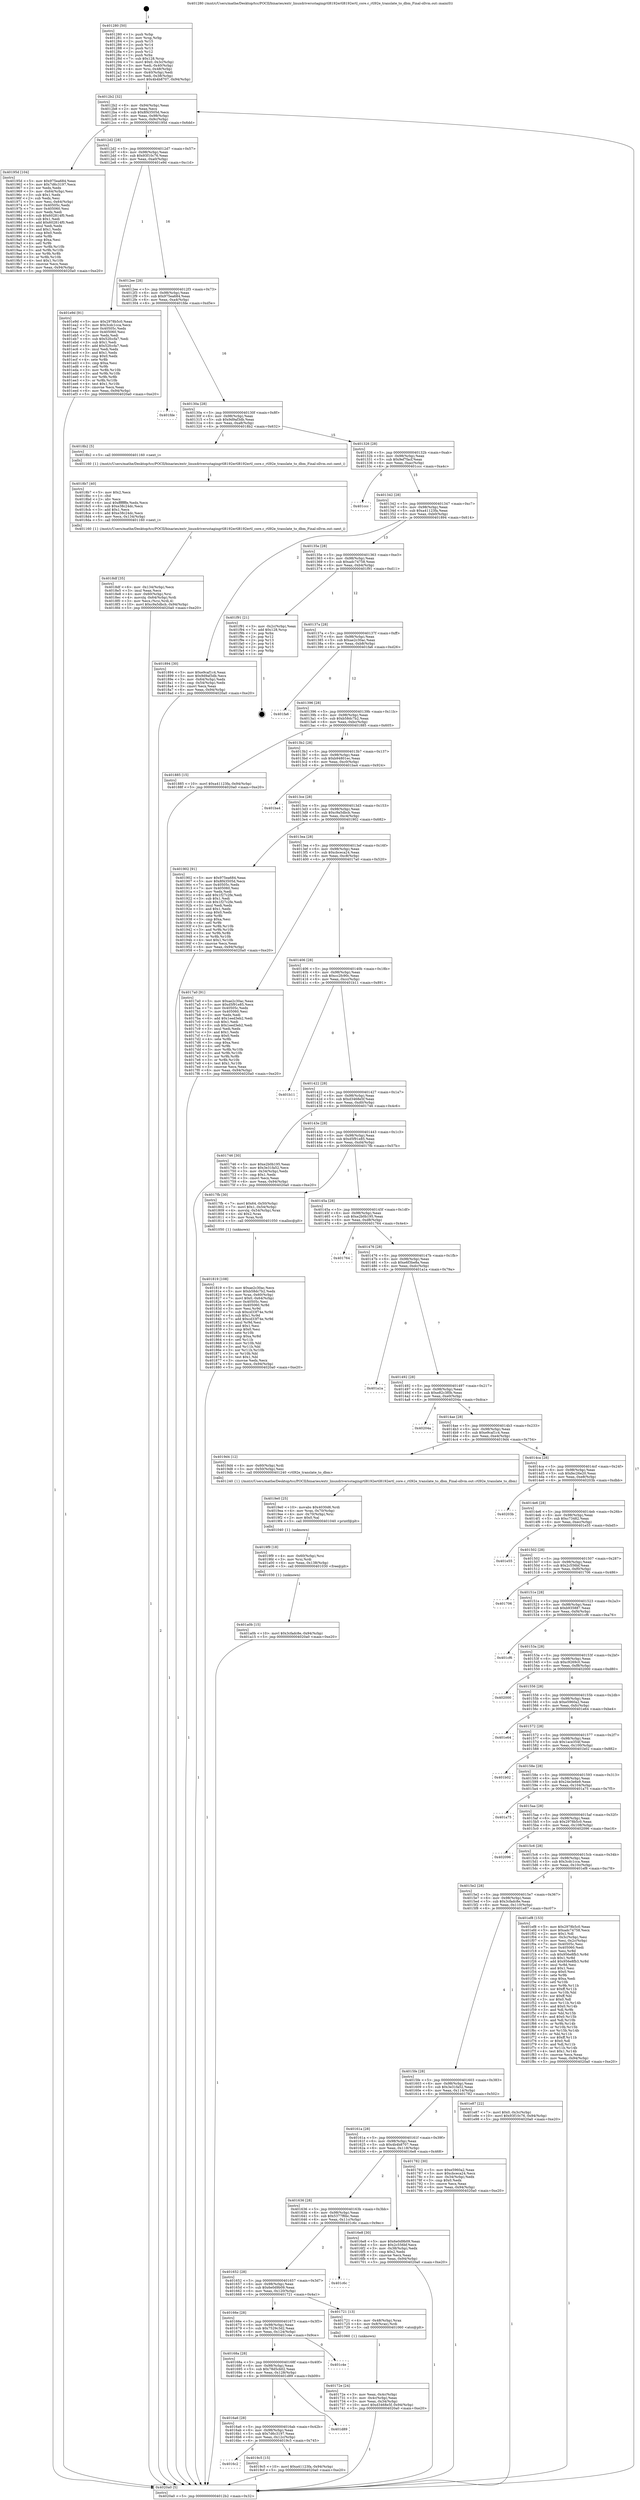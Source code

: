 digraph "0x401280" {
  label = "0x401280 (/mnt/c/Users/mathe/Desktop/tcc/POCII/binaries/extr_linuxdriversstagingrtl8192ertl8192ertl_core.c_rtl92e_translate_to_dbm_Final-ollvm.out::main(0))"
  labelloc = "t"
  node[shape=record]

  Entry [label="",width=0.3,height=0.3,shape=circle,fillcolor=black,style=filled]
  "0x4012b2" [label="{
     0x4012b2 [32]\l
     | [instrs]\l
     &nbsp;&nbsp;0x4012b2 \<+6\>: mov -0x94(%rbp),%eax\l
     &nbsp;&nbsp;0x4012b8 \<+2\>: mov %eax,%ecx\l
     &nbsp;&nbsp;0x4012ba \<+6\>: sub $0x8f43505d,%ecx\l
     &nbsp;&nbsp;0x4012c0 \<+6\>: mov %eax,-0x98(%rbp)\l
     &nbsp;&nbsp;0x4012c6 \<+6\>: mov %ecx,-0x9c(%rbp)\l
     &nbsp;&nbsp;0x4012cc \<+6\>: je 000000000040195d \<main+0x6dd\>\l
  }"]
  "0x40195d" [label="{
     0x40195d [104]\l
     | [instrs]\l
     &nbsp;&nbsp;0x40195d \<+5\>: mov $0x975ea684,%eax\l
     &nbsp;&nbsp;0x401962 \<+5\>: mov $0x7d6c3197,%ecx\l
     &nbsp;&nbsp;0x401967 \<+2\>: xor %edx,%edx\l
     &nbsp;&nbsp;0x401969 \<+3\>: mov -0x64(%rbp),%esi\l
     &nbsp;&nbsp;0x40196c \<+3\>: sub $0x1,%edx\l
     &nbsp;&nbsp;0x40196f \<+2\>: sub %edx,%esi\l
     &nbsp;&nbsp;0x401971 \<+3\>: mov %esi,-0x64(%rbp)\l
     &nbsp;&nbsp;0x401974 \<+7\>: mov 0x40505c,%edx\l
     &nbsp;&nbsp;0x40197b \<+7\>: mov 0x405060,%esi\l
     &nbsp;&nbsp;0x401982 \<+2\>: mov %edx,%edi\l
     &nbsp;&nbsp;0x401984 \<+6\>: sub $0x602814f0,%edi\l
     &nbsp;&nbsp;0x40198a \<+3\>: sub $0x1,%edi\l
     &nbsp;&nbsp;0x40198d \<+6\>: add $0x602814f0,%edi\l
     &nbsp;&nbsp;0x401993 \<+3\>: imul %edi,%edx\l
     &nbsp;&nbsp;0x401996 \<+3\>: and $0x1,%edx\l
     &nbsp;&nbsp;0x401999 \<+3\>: cmp $0x0,%edx\l
     &nbsp;&nbsp;0x40199c \<+4\>: sete %r8b\l
     &nbsp;&nbsp;0x4019a0 \<+3\>: cmp $0xa,%esi\l
     &nbsp;&nbsp;0x4019a3 \<+4\>: setl %r9b\l
     &nbsp;&nbsp;0x4019a7 \<+3\>: mov %r8b,%r10b\l
     &nbsp;&nbsp;0x4019aa \<+3\>: and %r9b,%r10b\l
     &nbsp;&nbsp;0x4019ad \<+3\>: xor %r9b,%r8b\l
     &nbsp;&nbsp;0x4019b0 \<+3\>: or %r8b,%r10b\l
     &nbsp;&nbsp;0x4019b3 \<+4\>: test $0x1,%r10b\l
     &nbsp;&nbsp;0x4019b7 \<+3\>: cmovne %ecx,%eax\l
     &nbsp;&nbsp;0x4019ba \<+6\>: mov %eax,-0x94(%rbp)\l
     &nbsp;&nbsp;0x4019c0 \<+5\>: jmp 00000000004020a0 \<main+0xe20\>\l
  }"]
  "0x4012d2" [label="{
     0x4012d2 [28]\l
     | [instrs]\l
     &nbsp;&nbsp;0x4012d2 \<+5\>: jmp 00000000004012d7 \<main+0x57\>\l
     &nbsp;&nbsp;0x4012d7 \<+6\>: mov -0x98(%rbp),%eax\l
     &nbsp;&nbsp;0x4012dd \<+5\>: sub $0x93f10c76,%eax\l
     &nbsp;&nbsp;0x4012e2 \<+6\>: mov %eax,-0xa0(%rbp)\l
     &nbsp;&nbsp;0x4012e8 \<+6\>: je 0000000000401e9d \<main+0xc1d\>\l
  }"]
  Exit [label="",width=0.3,height=0.3,shape=circle,fillcolor=black,style=filled,peripheries=2]
  "0x401e9d" [label="{
     0x401e9d [91]\l
     | [instrs]\l
     &nbsp;&nbsp;0x401e9d \<+5\>: mov $0x2978b5c0,%eax\l
     &nbsp;&nbsp;0x401ea2 \<+5\>: mov $0x3cdc1cca,%ecx\l
     &nbsp;&nbsp;0x401ea7 \<+7\>: mov 0x40505c,%edx\l
     &nbsp;&nbsp;0x401eae \<+7\>: mov 0x405060,%esi\l
     &nbsp;&nbsp;0x401eb5 \<+2\>: mov %edx,%edi\l
     &nbsp;&nbsp;0x401eb7 \<+6\>: sub $0x52fccfa7,%edi\l
     &nbsp;&nbsp;0x401ebd \<+3\>: sub $0x1,%edi\l
     &nbsp;&nbsp;0x401ec0 \<+6\>: add $0x52fccfa7,%edi\l
     &nbsp;&nbsp;0x401ec6 \<+3\>: imul %edi,%edx\l
     &nbsp;&nbsp;0x401ec9 \<+3\>: and $0x1,%edx\l
     &nbsp;&nbsp;0x401ecc \<+3\>: cmp $0x0,%edx\l
     &nbsp;&nbsp;0x401ecf \<+4\>: sete %r8b\l
     &nbsp;&nbsp;0x401ed3 \<+3\>: cmp $0xa,%esi\l
     &nbsp;&nbsp;0x401ed6 \<+4\>: setl %r9b\l
     &nbsp;&nbsp;0x401eda \<+3\>: mov %r8b,%r10b\l
     &nbsp;&nbsp;0x401edd \<+3\>: and %r9b,%r10b\l
     &nbsp;&nbsp;0x401ee0 \<+3\>: xor %r9b,%r8b\l
     &nbsp;&nbsp;0x401ee3 \<+3\>: or %r8b,%r10b\l
     &nbsp;&nbsp;0x401ee6 \<+4\>: test $0x1,%r10b\l
     &nbsp;&nbsp;0x401eea \<+3\>: cmovne %ecx,%eax\l
     &nbsp;&nbsp;0x401eed \<+6\>: mov %eax,-0x94(%rbp)\l
     &nbsp;&nbsp;0x401ef3 \<+5\>: jmp 00000000004020a0 \<main+0xe20\>\l
  }"]
  "0x4012ee" [label="{
     0x4012ee [28]\l
     | [instrs]\l
     &nbsp;&nbsp;0x4012ee \<+5\>: jmp 00000000004012f3 \<main+0x73\>\l
     &nbsp;&nbsp;0x4012f3 \<+6\>: mov -0x98(%rbp),%eax\l
     &nbsp;&nbsp;0x4012f9 \<+5\>: sub $0x975ea684,%eax\l
     &nbsp;&nbsp;0x4012fe \<+6\>: mov %eax,-0xa4(%rbp)\l
     &nbsp;&nbsp;0x401304 \<+6\>: je 0000000000401fde \<main+0xd5e\>\l
  }"]
  "0x401a0b" [label="{
     0x401a0b [15]\l
     | [instrs]\l
     &nbsp;&nbsp;0x401a0b \<+10\>: movl $0x3cfadc8e,-0x94(%rbp)\l
     &nbsp;&nbsp;0x401a15 \<+5\>: jmp 00000000004020a0 \<main+0xe20\>\l
  }"]
  "0x401fde" [label="{
     0x401fde\l
  }", style=dashed]
  "0x40130a" [label="{
     0x40130a [28]\l
     | [instrs]\l
     &nbsp;&nbsp;0x40130a \<+5\>: jmp 000000000040130f \<main+0x8f\>\l
     &nbsp;&nbsp;0x40130f \<+6\>: mov -0x98(%rbp),%eax\l
     &nbsp;&nbsp;0x401315 \<+5\>: sub $0x9d9af3db,%eax\l
     &nbsp;&nbsp;0x40131a \<+6\>: mov %eax,-0xa8(%rbp)\l
     &nbsp;&nbsp;0x401320 \<+6\>: je 00000000004018b2 \<main+0x632\>\l
  }"]
  "0x4019f9" [label="{
     0x4019f9 [18]\l
     | [instrs]\l
     &nbsp;&nbsp;0x4019f9 \<+4\>: mov -0x60(%rbp),%rsi\l
     &nbsp;&nbsp;0x4019fd \<+3\>: mov %rsi,%rdi\l
     &nbsp;&nbsp;0x401a00 \<+6\>: mov %eax,-0x138(%rbp)\l
     &nbsp;&nbsp;0x401a06 \<+5\>: call 0000000000401030 \<free@plt\>\l
     | [calls]\l
     &nbsp;&nbsp;0x401030 \{1\} (unknown)\l
  }"]
  "0x4018b2" [label="{
     0x4018b2 [5]\l
     | [instrs]\l
     &nbsp;&nbsp;0x4018b2 \<+5\>: call 0000000000401160 \<next_i\>\l
     | [calls]\l
     &nbsp;&nbsp;0x401160 \{1\} (/mnt/c/Users/mathe/Desktop/tcc/POCII/binaries/extr_linuxdriversstagingrtl8192ertl8192ertl_core.c_rtl92e_translate_to_dbm_Final-ollvm.out::next_i)\l
  }"]
  "0x401326" [label="{
     0x401326 [28]\l
     | [instrs]\l
     &nbsp;&nbsp;0x401326 \<+5\>: jmp 000000000040132b \<main+0xab\>\l
     &nbsp;&nbsp;0x40132b \<+6\>: mov -0x98(%rbp),%eax\l
     &nbsp;&nbsp;0x401331 \<+5\>: sub $0x9ef7facf,%eax\l
     &nbsp;&nbsp;0x401336 \<+6\>: mov %eax,-0xac(%rbp)\l
     &nbsp;&nbsp;0x40133c \<+6\>: je 0000000000401ccc \<main+0xa4c\>\l
  }"]
  "0x4019e0" [label="{
     0x4019e0 [25]\l
     | [instrs]\l
     &nbsp;&nbsp;0x4019e0 \<+10\>: movabs $0x4030d6,%rdi\l
     &nbsp;&nbsp;0x4019ea \<+4\>: mov %rax,-0x70(%rbp)\l
     &nbsp;&nbsp;0x4019ee \<+4\>: mov -0x70(%rbp),%rsi\l
     &nbsp;&nbsp;0x4019f2 \<+2\>: mov $0x0,%al\l
     &nbsp;&nbsp;0x4019f4 \<+5\>: call 0000000000401040 \<printf@plt\>\l
     | [calls]\l
     &nbsp;&nbsp;0x401040 \{1\} (unknown)\l
  }"]
  "0x401ccc" [label="{
     0x401ccc\l
  }", style=dashed]
  "0x401342" [label="{
     0x401342 [28]\l
     | [instrs]\l
     &nbsp;&nbsp;0x401342 \<+5\>: jmp 0000000000401347 \<main+0xc7\>\l
     &nbsp;&nbsp;0x401347 \<+6\>: mov -0x98(%rbp),%eax\l
     &nbsp;&nbsp;0x40134d \<+5\>: sub $0xa41123fa,%eax\l
     &nbsp;&nbsp;0x401352 \<+6\>: mov %eax,-0xb0(%rbp)\l
     &nbsp;&nbsp;0x401358 \<+6\>: je 0000000000401894 \<main+0x614\>\l
  }"]
  "0x4016c2" [label="{
     0x4016c2\l
  }", style=dashed]
  "0x401894" [label="{
     0x401894 [30]\l
     | [instrs]\l
     &nbsp;&nbsp;0x401894 \<+5\>: mov $0xe9caf1c4,%eax\l
     &nbsp;&nbsp;0x401899 \<+5\>: mov $0x9d9af3db,%ecx\l
     &nbsp;&nbsp;0x40189e \<+3\>: mov -0x64(%rbp),%edx\l
     &nbsp;&nbsp;0x4018a1 \<+3\>: cmp -0x54(%rbp),%edx\l
     &nbsp;&nbsp;0x4018a4 \<+3\>: cmovl %ecx,%eax\l
     &nbsp;&nbsp;0x4018a7 \<+6\>: mov %eax,-0x94(%rbp)\l
     &nbsp;&nbsp;0x4018ad \<+5\>: jmp 00000000004020a0 \<main+0xe20\>\l
  }"]
  "0x40135e" [label="{
     0x40135e [28]\l
     | [instrs]\l
     &nbsp;&nbsp;0x40135e \<+5\>: jmp 0000000000401363 \<main+0xe3\>\l
     &nbsp;&nbsp;0x401363 \<+6\>: mov -0x98(%rbp),%eax\l
     &nbsp;&nbsp;0x401369 \<+5\>: sub $0xadc74758,%eax\l
     &nbsp;&nbsp;0x40136e \<+6\>: mov %eax,-0xb4(%rbp)\l
     &nbsp;&nbsp;0x401374 \<+6\>: je 0000000000401f91 \<main+0xd11\>\l
  }"]
  "0x4019c5" [label="{
     0x4019c5 [15]\l
     | [instrs]\l
     &nbsp;&nbsp;0x4019c5 \<+10\>: movl $0xa41123fa,-0x94(%rbp)\l
     &nbsp;&nbsp;0x4019cf \<+5\>: jmp 00000000004020a0 \<main+0xe20\>\l
  }"]
  "0x401f91" [label="{
     0x401f91 [21]\l
     | [instrs]\l
     &nbsp;&nbsp;0x401f91 \<+3\>: mov -0x2c(%rbp),%eax\l
     &nbsp;&nbsp;0x401f94 \<+7\>: add $0x128,%rsp\l
     &nbsp;&nbsp;0x401f9b \<+1\>: pop %rbx\l
     &nbsp;&nbsp;0x401f9c \<+2\>: pop %r12\l
     &nbsp;&nbsp;0x401f9e \<+2\>: pop %r13\l
     &nbsp;&nbsp;0x401fa0 \<+2\>: pop %r14\l
     &nbsp;&nbsp;0x401fa2 \<+2\>: pop %r15\l
     &nbsp;&nbsp;0x401fa4 \<+1\>: pop %rbp\l
     &nbsp;&nbsp;0x401fa5 \<+1\>: ret\l
  }"]
  "0x40137a" [label="{
     0x40137a [28]\l
     | [instrs]\l
     &nbsp;&nbsp;0x40137a \<+5\>: jmp 000000000040137f \<main+0xff\>\l
     &nbsp;&nbsp;0x40137f \<+6\>: mov -0x98(%rbp),%eax\l
     &nbsp;&nbsp;0x401385 \<+5\>: sub $0xae2c30ac,%eax\l
     &nbsp;&nbsp;0x40138a \<+6\>: mov %eax,-0xb8(%rbp)\l
     &nbsp;&nbsp;0x401390 \<+6\>: je 0000000000401fa6 \<main+0xd26\>\l
  }"]
  "0x4016a6" [label="{
     0x4016a6 [28]\l
     | [instrs]\l
     &nbsp;&nbsp;0x4016a6 \<+5\>: jmp 00000000004016ab \<main+0x42b\>\l
     &nbsp;&nbsp;0x4016ab \<+6\>: mov -0x98(%rbp),%eax\l
     &nbsp;&nbsp;0x4016b1 \<+5\>: sub $0x7d6c3197,%eax\l
     &nbsp;&nbsp;0x4016b6 \<+6\>: mov %eax,-0x12c(%rbp)\l
     &nbsp;&nbsp;0x4016bc \<+6\>: je 00000000004019c5 \<main+0x745\>\l
  }"]
  "0x401fa6" [label="{
     0x401fa6\l
  }", style=dashed]
  "0x401396" [label="{
     0x401396 [28]\l
     | [instrs]\l
     &nbsp;&nbsp;0x401396 \<+5\>: jmp 000000000040139b \<main+0x11b\>\l
     &nbsp;&nbsp;0x40139b \<+6\>: mov -0x98(%rbp),%eax\l
     &nbsp;&nbsp;0x4013a1 \<+5\>: sub $0xb58dc7b2,%eax\l
     &nbsp;&nbsp;0x4013a6 \<+6\>: mov %eax,-0xbc(%rbp)\l
     &nbsp;&nbsp;0x4013ac \<+6\>: je 0000000000401885 \<main+0x605\>\l
  }"]
  "0x401d89" [label="{
     0x401d89\l
  }", style=dashed]
  "0x401885" [label="{
     0x401885 [15]\l
     | [instrs]\l
     &nbsp;&nbsp;0x401885 \<+10\>: movl $0xa41123fa,-0x94(%rbp)\l
     &nbsp;&nbsp;0x40188f \<+5\>: jmp 00000000004020a0 \<main+0xe20\>\l
  }"]
  "0x4013b2" [label="{
     0x4013b2 [28]\l
     | [instrs]\l
     &nbsp;&nbsp;0x4013b2 \<+5\>: jmp 00000000004013b7 \<main+0x137\>\l
     &nbsp;&nbsp;0x4013b7 \<+6\>: mov -0x98(%rbp),%eax\l
     &nbsp;&nbsp;0x4013bd \<+5\>: sub $0xb94801ec,%eax\l
     &nbsp;&nbsp;0x4013c2 \<+6\>: mov %eax,-0xc0(%rbp)\l
     &nbsp;&nbsp;0x4013c8 \<+6\>: je 0000000000401ba4 \<main+0x924\>\l
  }"]
  "0x40168a" [label="{
     0x40168a [28]\l
     | [instrs]\l
     &nbsp;&nbsp;0x40168a \<+5\>: jmp 000000000040168f \<main+0x40f\>\l
     &nbsp;&nbsp;0x40168f \<+6\>: mov -0x98(%rbp),%eax\l
     &nbsp;&nbsp;0x401695 \<+5\>: sub $0x78d5cb02,%eax\l
     &nbsp;&nbsp;0x40169a \<+6\>: mov %eax,-0x128(%rbp)\l
     &nbsp;&nbsp;0x4016a0 \<+6\>: je 0000000000401d89 \<main+0xb09\>\l
  }"]
  "0x401ba4" [label="{
     0x401ba4\l
  }", style=dashed]
  "0x4013ce" [label="{
     0x4013ce [28]\l
     | [instrs]\l
     &nbsp;&nbsp;0x4013ce \<+5\>: jmp 00000000004013d3 \<main+0x153\>\l
     &nbsp;&nbsp;0x4013d3 \<+6\>: mov -0x98(%rbp),%eax\l
     &nbsp;&nbsp;0x4013d9 \<+5\>: sub $0xc9a5dbcb,%eax\l
     &nbsp;&nbsp;0x4013de \<+6\>: mov %eax,-0xc4(%rbp)\l
     &nbsp;&nbsp;0x4013e4 \<+6\>: je 0000000000401902 \<main+0x682\>\l
  }"]
  "0x401c4e" [label="{
     0x401c4e\l
  }", style=dashed]
  "0x401902" [label="{
     0x401902 [91]\l
     | [instrs]\l
     &nbsp;&nbsp;0x401902 \<+5\>: mov $0x975ea684,%eax\l
     &nbsp;&nbsp;0x401907 \<+5\>: mov $0x8f43505d,%ecx\l
     &nbsp;&nbsp;0x40190c \<+7\>: mov 0x40505c,%edx\l
     &nbsp;&nbsp;0x401913 \<+7\>: mov 0x405060,%esi\l
     &nbsp;&nbsp;0x40191a \<+2\>: mov %edx,%edi\l
     &nbsp;&nbsp;0x40191c \<+6\>: add $0x1f27c2fe,%edi\l
     &nbsp;&nbsp;0x401922 \<+3\>: sub $0x1,%edi\l
     &nbsp;&nbsp;0x401925 \<+6\>: sub $0x1f27c2fe,%edi\l
     &nbsp;&nbsp;0x40192b \<+3\>: imul %edi,%edx\l
     &nbsp;&nbsp;0x40192e \<+3\>: and $0x1,%edx\l
     &nbsp;&nbsp;0x401931 \<+3\>: cmp $0x0,%edx\l
     &nbsp;&nbsp;0x401934 \<+4\>: sete %r8b\l
     &nbsp;&nbsp;0x401938 \<+3\>: cmp $0xa,%esi\l
     &nbsp;&nbsp;0x40193b \<+4\>: setl %r9b\l
     &nbsp;&nbsp;0x40193f \<+3\>: mov %r8b,%r10b\l
     &nbsp;&nbsp;0x401942 \<+3\>: and %r9b,%r10b\l
     &nbsp;&nbsp;0x401945 \<+3\>: xor %r9b,%r8b\l
     &nbsp;&nbsp;0x401948 \<+3\>: or %r8b,%r10b\l
     &nbsp;&nbsp;0x40194b \<+4\>: test $0x1,%r10b\l
     &nbsp;&nbsp;0x40194f \<+3\>: cmovne %ecx,%eax\l
     &nbsp;&nbsp;0x401952 \<+6\>: mov %eax,-0x94(%rbp)\l
     &nbsp;&nbsp;0x401958 \<+5\>: jmp 00000000004020a0 \<main+0xe20\>\l
  }"]
  "0x4013ea" [label="{
     0x4013ea [28]\l
     | [instrs]\l
     &nbsp;&nbsp;0x4013ea \<+5\>: jmp 00000000004013ef \<main+0x16f\>\l
     &nbsp;&nbsp;0x4013ef \<+6\>: mov -0x98(%rbp),%eax\l
     &nbsp;&nbsp;0x4013f5 \<+5\>: sub $0xcbceca24,%eax\l
     &nbsp;&nbsp;0x4013fa \<+6\>: mov %eax,-0xc8(%rbp)\l
     &nbsp;&nbsp;0x401400 \<+6\>: je 00000000004017a0 \<main+0x520\>\l
  }"]
  "0x4018df" [label="{
     0x4018df [35]\l
     | [instrs]\l
     &nbsp;&nbsp;0x4018df \<+6\>: mov -0x134(%rbp),%ecx\l
     &nbsp;&nbsp;0x4018e5 \<+3\>: imul %eax,%ecx\l
     &nbsp;&nbsp;0x4018e8 \<+4\>: mov -0x60(%rbp),%rsi\l
     &nbsp;&nbsp;0x4018ec \<+4\>: movslq -0x64(%rbp),%rdi\l
     &nbsp;&nbsp;0x4018f0 \<+3\>: mov %ecx,(%rsi,%rdi,4)\l
     &nbsp;&nbsp;0x4018f3 \<+10\>: movl $0xc9a5dbcb,-0x94(%rbp)\l
     &nbsp;&nbsp;0x4018fd \<+5\>: jmp 00000000004020a0 \<main+0xe20\>\l
  }"]
  "0x4017a0" [label="{
     0x4017a0 [91]\l
     | [instrs]\l
     &nbsp;&nbsp;0x4017a0 \<+5\>: mov $0xae2c30ac,%eax\l
     &nbsp;&nbsp;0x4017a5 \<+5\>: mov $0xd5f91e85,%ecx\l
     &nbsp;&nbsp;0x4017aa \<+7\>: mov 0x40505c,%edx\l
     &nbsp;&nbsp;0x4017b1 \<+7\>: mov 0x405060,%esi\l
     &nbsp;&nbsp;0x4017b8 \<+2\>: mov %edx,%edi\l
     &nbsp;&nbsp;0x4017ba \<+6\>: add $0x1eed3eb2,%edi\l
     &nbsp;&nbsp;0x4017c0 \<+3\>: sub $0x1,%edi\l
     &nbsp;&nbsp;0x4017c3 \<+6\>: sub $0x1eed3eb2,%edi\l
     &nbsp;&nbsp;0x4017c9 \<+3\>: imul %edi,%edx\l
     &nbsp;&nbsp;0x4017cc \<+3\>: and $0x1,%edx\l
     &nbsp;&nbsp;0x4017cf \<+3\>: cmp $0x0,%edx\l
     &nbsp;&nbsp;0x4017d2 \<+4\>: sete %r8b\l
     &nbsp;&nbsp;0x4017d6 \<+3\>: cmp $0xa,%esi\l
     &nbsp;&nbsp;0x4017d9 \<+4\>: setl %r9b\l
     &nbsp;&nbsp;0x4017dd \<+3\>: mov %r8b,%r10b\l
     &nbsp;&nbsp;0x4017e0 \<+3\>: and %r9b,%r10b\l
     &nbsp;&nbsp;0x4017e3 \<+3\>: xor %r9b,%r8b\l
     &nbsp;&nbsp;0x4017e6 \<+3\>: or %r8b,%r10b\l
     &nbsp;&nbsp;0x4017e9 \<+4\>: test $0x1,%r10b\l
     &nbsp;&nbsp;0x4017ed \<+3\>: cmovne %ecx,%eax\l
     &nbsp;&nbsp;0x4017f0 \<+6\>: mov %eax,-0x94(%rbp)\l
     &nbsp;&nbsp;0x4017f6 \<+5\>: jmp 00000000004020a0 \<main+0xe20\>\l
  }"]
  "0x401406" [label="{
     0x401406 [28]\l
     | [instrs]\l
     &nbsp;&nbsp;0x401406 \<+5\>: jmp 000000000040140b \<main+0x18b\>\l
     &nbsp;&nbsp;0x40140b \<+6\>: mov -0x98(%rbp),%eax\l
     &nbsp;&nbsp;0x401411 \<+5\>: sub $0xcc2fc90c,%eax\l
     &nbsp;&nbsp;0x401416 \<+6\>: mov %eax,-0xcc(%rbp)\l
     &nbsp;&nbsp;0x40141c \<+6\>: je 0000000000401b11 \<main+0x891\>\l
  }"]
  "0x4018b7" [label="{
     0x4018b7 [40]\l
     | [instrs]\l
     &nbsp;&nbsp;0x4018b7 \<+5\>: mov $0x2,%ecx\l
     &nbsp;&nbsp;0x4018bc \<+1\>: cltd\l
     &nbsp;&nbsp;0x4018bd \<+2\>: idiv %ecx\l
     &nbsp;&nbsp;0x4018bf \<+6\>: imul $0xfffffffe,%edx,%ecx\l
     &nbsp;&nbsp;0x4018c5 \<+6\>: sub $0xe38c24dc,%ecx\l
     &nbsp;&nbsp;0x4018cb \<+3\>: add $0x1,%ecx\l
     &nbsp;&nbsp;0x4018ce \<+6\>: add $0xe38c24dc,%ecx\l
     &nbsp;&nbsp;0x4018d4 \<+6\>: mov %ecx,-0x134(%rbp)\l
     &nbsp;&nbsp;0x4018da \<+5\>: call 0000000000401160 \<next_i\>\l
     | [calls]\l
     &nbsp;&nbsp;0x401160 \{1\} (/mnt/c/Users/mathe/Desktop/tcc/POCII/binaries/extr_linuxdriversstagingrtl8192ertl8192ertl_core.c_rtl92e_translate_to_dbm_Final-ollvm.out::next_i)\l
  }"]
  "0x401b11" [label="{
     0x401b11\l
  }", style=dashed]
  "0x401422" [label="{
     0x401422 [28]\l
     | [instrs]\l
     &nbsp;&nbsp;0x401422 \<+5\>: jmp 0000000000401427 \<main+0x1a7\>\l
     &nbsp;&nbsp;0x401427 \<+6\>: mov -0x98(%rbp),%eax\l
     &nbsp;&nbsp;0x40142d \<+5\>: sub $0xd3468e5f,%eax\l
     &nbsp;&nbsp;0x401432 \<+6\>: mov %eax,-0xd0(%rbp)\l
     &nbsp;&nbsp;0x401438 \<+6\>: je 0000000000401746 \<main+0x4c6\>\l
  }"]
  "0x401819" [label="{
     0x401819 [108]\l
     | [instrs]\l
     &nbsp;&nbsp;0x401819 \<+5\>: mov $0xae2c30ac,%ecx\l
     &nbsp;&nbsp;0x40181e \<+5\>: mov $0xb58dc7b2,%edx\l
     &nbsp;&nbsp;0x401823 \<+4\>: mov %rax,-0x60(%rbp)\l
     &nbsp;&nbsp;0x401827 \<+7\>: movl $0x0,-0x64(%rbp)\l
     &nbsp;&nbsp;0x40182e \<+7\>: mov 0x40505c,%esi\l
     &nbsp;&nbsp;0x401835 \<+8\>: mov 0x405060,%r8d\l
     &nbsp;&nbsp;0x40183d \<+3\>: mov %esi,%r9d\l
     &nbsp;&nbsp;0x401840 \<+7\>: sub $0xcd33f74e,%r9d\l
     &nbsp;&nbsp;0x401847 \<+4\>: sub $0x1,%r9d\l
     &nbsp;&nbsp;0x40184b \<+7\>: add $0xcd33f74e,%r9d\l
     &nbsp;&nbsp;0x401852 \<+4\>: imul %r9d,%esi\l
     &nbsp;&nbsp;0x401856 \<+3\>: and $0x1,%esi\l
     &nbsp;&nbsp;0x401859 \<+3\>: cmp $0x0,%esi\l
     &nbsp;&nbsp;0x40185c \<+4\>: sete %r10b\l
     &nbsp;&nbsp;0x401860 \<+4\>: cmp $0xa,%r8d\l
     &nbsp;&nbsp;0x401864 \<+4\>: setl %r11b\l
     &nbsp;&nbsp;0x401868 \<+3\>: mov %r10b,%bl\l
     &nbsp;&nbsp;0x40186b \<+3\>: and %r11b,%bl\l
     &nbsp;&nbsp;0x40186e \<+3\>: xor %r11b,%r10b\l
     &nbsp;&nbsp;0x401871 \<+3\>: or %r10b,%bl\l
     &nbsp;&nbsp;0x401874 \<+3\>: test $0x1,%bl\l
     &nbsp;&nbsp;0x401877 \<+3\>: cmovne %edx,%ecx\l
     &nbsp;&nbsp;0x40187a \<+6\>: mov %ecx,-0x94(%rbp)\l
     &nbsp;&nbsp;0x401880 \<+5\>: jmp 00000000004020a0 \<main+0xe20\>\l
  }"]
  "0x401746" [label="{
     0x401746 [30]\l
     | [instrs]\l
     &nbsp;&nbsp;0x401746 \<+5\>: mov $0xe2b0b195,%eax\l
     &nbsp;&nbsp;0x40174b \<+5\>: mov $0x3e31fa52,%ecx\l
     &nbsp;&nbsp;0x401750 \<+3\>: mov -0x34(%rbp),%edx\l
     &nbsp;&nbsp;0x401753 \<+3\>: cmp $0x1,%edx\l
     &nbsp;&nbsp;0x401756 \<+3\>: cmovl %ecx,%eax\l
     &nbsp;&nbsp;0x401759 \<+6\>: mov %eax,-0x94(%rbp)\l
     &nbsp;&nbsp;0x40175f \<+5\>: jmp 00000000004020a0 \<main+0xe20\>\l
  }"]
  "0x40143e" [label="{
     0x40143e [28]\l
     | [instrs]\l
     &nbsp;&nbsp;0x40143e \<+5\>: jmp 0000000000401443 \<main+0x1c3\>\l
     &nbsp;&nbsp;0x401443 \<+6\>: mov -0x98(%rbp),%eax\l
     &nbsp;&nbsp;0x401449 \<+5\>: sub $0xd5f91e85,%eax\l
     &nbsp;&nbsp;0x40144e \<+6\>: mov %eax,-0xd4(%rbp)\l
     &nbsp;&nbsp;0x401454 \<+6\>: je 00000000004017fb \<main+0x57b\>\l
  }"]
  "0x40172e" [label="{
     0x40172e [24]\l
     | [instrs]\l
     &nbsp;&nbsp;0x40172e \<+3\>: mov %eax,-0x4c(%rbp)\l
     &nbsp;&nbsp;0x401731 \<+3\>: mov -0x4c(%rbp),%eax\l
     &nbsp;&nbsp;0x401734 \<+3\>: mov %eax,-0x34(%rbp)\l
     &nbsp;&nbsp;0x401737 \<+10\>: movl $0xd3468e5f,-0x94(%rbp)\l
     &nbsp;&nbsp;0x401741 \<+5\>: jmp 00000000004020a0 \<main+0xe20\>\l
  }"]
  "0x4017fb" [label="{
     0x4017fb [30]\l
     | [instrs]\l
     &nbsp;&nbsp;0x4017fb \<+7\>: movl $0x64,-0x50(%rbp)\l
     &nbsp;&nbsp;0x401802 \<+7\>: movl $0x1,-0x54(%rbp)\l
     &nbsp;&nbsp;0x401809 \<+4\>: movslq -0x54(%rbp),%rax\l
     &nbsp;&nbsp;0x40180d \<+4\>: shl $0x2,%rax\l
     &nbsp;&nbsp;0x401811 \<+3\>: mov %rax,%rdi\l
     &nbsp;&nbsp;0x401814 \<+5\>: call 0000000000401050 \<malloc@plt\>\l
     | [calls]\l
     &nbsp;&nbsp;0x401050 \{1\} (unknown)\l
  }"]
  "0x40145a" [label="{
     0x40145a [28]\l
     | [instrs]\l
     &nbsp;&nbsp;0x40145a \<+5\>: jmp 000000000040145f \<main+0x1df\>\l
     &nbsp;&nbsp;0x40145f \<+6\>: mov -0x98(%rbp),%eax\l
     &nbsp;&nbsp;0x401465 \<+5\>: sub $0xe2b0b195,%eax\l
     &nbsp;&nbsp;0x40146a \<+6\>: mov %eax,-0xd8(%rbp)\l
     &nbsp;&nbsp;0x401470 \<+6\>: je 0000000000401764 \<main+0x4e4\>\l
  }"]
  "0x40166e" [label="{
     0x40166e [28]\l
     | [instrs]\l
     &nbsp;&nbsp;0x40166e \<+5\>: jmp 0000000000401673 \<main+0x3f3\>\l
     &nbsp;&nbsp;0x401673 \<+6\>: mov -0x98(%rbp),%eax\l
     &nbsp;&nbsp;0x401679 \<+5\>: sub $0x7529c3d2,%eax\l
     &nbsp;&nbsp;0x40167e \<+6\>: mov %eax,-0x124(%rbp)\l
     &nbsp;&nbsp;0x401684 \<+6\>: je 0000000000401c4e \<main+0x9ce\>\l
  }"]
  "0x401764" [label="{
     0x401764\l
  }", style=dashed]
  "0x401476" [label="{
     0x401476 [28]\l
     | [instrs]\l
     &nbsp;&nbsp;0x401476 \<+5\>: jmp 000000000040147b \<main+0x1fb\>\l
     &nbsp;&nbsp;0x40147b \<+6\>: mov -0x98(%rbp),%eax\l
     &nbsp;&nbsp;0x401481 \<+5\>: sub $0xe6f3be8a,%eax\l
     &nbsp;&nbsp;0x401486 \<+6\>: mov %eax,-0xdc(%rbp)\l
     &nbsp;&nbsp;0x40148c \<+6\>: je 0000000000401a1a \<main+0x79a\>\l
  }"]
  "0x401721" [label="{
     0x401721 [13]\l
     | [instrs]\l
     &nbsp;&nbsp;0x401721 \<+4\>: mov -0x48(%rbp),%rax\l
     &nbsp;&nbsp;0x401725 \<+4\>: mov 0x8(%rax),%rdi\l
     &nbsp;&nbsp;0x401729 \<+5\>: call 0000000000401060 \<atoi@plt\>\l
     | [calls]\l
     &nbsp;&nbsp;0x401060 \{1\} (unknown)\l
  }"]
  "0x401a1a" [label="{
     0x401a1a\l
  }", style=dashed]
  "0x401492" [label="{
     0x401492 [28]\l
     | [instrs]\l
     &nbsp;&nbsp;0x401492 \<+5\>: jmp 0000000000401497 \<main+0x217\>\l
     &nbsp;&nbsp;0x401497 \<+6\>: mov -0x98(%rbp),%eax\l
     &nbsp;&nbsp;0x40149d \<+5\>: sub $0xe82c3f0b,%eax\l
     &nbsp;&nbsp;0x4014a2 \<+6\>: mov %eax,-0xe0(%rbp)\l
     &nbsp;&nbsp;0x4014a8 \<+6\>: je 000000000040204a \<main+0xdca\>\l
  }"]
  "0x401652" [label="{
     0x401652 [28]\l
     | [instrs]\l
     &nbsp;&nbsp;0x401652 \<+5\>: jmp 0000000000401657 \<main+0x3d7\>\l
     &nbsp;&nbsp;0x401657 \<+6\>: mov -0x98(%rbp),%eax\l
     &nbsp;&nbsp;0x40165d \<+5\>: sub $0x6e0d9b09,%eax\l
     &nbsp;&nbsp;0x401662 \<+6\>: mov %eax,-0x120(%rbp)\l
     &nbsp;&nbsp;0x401668 \<+6\>: je 0000000000401721 \<main+0x4a1\>\l
  }"]
  "0x40204a" [label="{
     0x40204a\l
  }", style=dashed]
  "0x4014ae" [label="{
     0x4014ae [28]\l
     | [instrs]\l
     &nbsp;&nbsp;0x4014ae \<+5\>: jmp 00000000004014b3 \<main+0x233\>\l
     &nbsp;&nbsp;0x4014b3 \<+6\>: mov -0x98(%rbp),%eax\l
     &nbsp;&nbsp;0x4014b9 \<+5\>: sub $0xe9caf1c4,%eax\l
     &nbsp;&nbsp;0x4014be \<+6\>: mov %eax,-0xe4(%rbp)\l
     &nbsp;&nbsp;0x4014c4 \<+6\>: je 00000000004019d4 \<main+0x754\>\l
  }"]
  "0x401c6c" [label="{
     0x401c6c\l
  }", style=dashed]
  "0x4019d4" [label="{
     0x4019d4 [12]\l
     | [instrs]\l
     &nbsp;&nbsp;0x4019d4 \<+4\>: mov -0x60(%rbp),%rdi\l
     &nbsp;&nbsp;0x4019d8 \<+3\>: mov -0x50(%rbp),%esi\l
     &nbsp;&nbsp;0x4019db \<+5\>: call 0000000000401240 \<rtl92e_translate_to_dbm\>\l
     | [calls]\l
     &nbsp;&nbsp;0x401240 \{1\} (/mnt/c/Users/mathe/Desktop/tcc/POCII/binaries/extr_linuxdriversstagingrtl8192ertl8192ertl_core.c_rtl92e_translate_to_dbm_Final-ollvm.out::rtl92e_translate_to_dbm)\l
  }"]
  "0x4014ca" [label="{
     0x4014ca [28]\l
     | [instrs]\l
     &nbsp;&nbsp;0x4014ca \<+5\>: jmp 00000000004014cf \<main+0x24f\>\l
     &nbsp;&nbsp;0x4014cf \<+6\>: mov -0x98(%rbp),%eax\l
     &nbsp;&nbsp;0x4014d5 \<+5\>: sub $0xfec26e20,%eax\l
     &nbsp;&nbsp;0x4014da \<+6\>: mov %eax,-0xe8(%rbp)\l
     &nbsp;&nbsp;0x4014e0 \<+6\>: je 000000000040203b \<main+0xdbb\>\l
  }"]
  "0x401280" [label="{
     0x401280 [50]\l
     | [instrs]\l
     &nbsp;&nbsp;0x401280 \<+1\>: push %rbp\l
     &nbsp;&nbsp;0x401281 \<+3\>: mov %rsp,%rbp\l
     &nbsp;&nbsp;0x401284 \<+2\>: push %r15\l
     &nbsp;&nbsp;0x401286 \<+2\>: push %r14\l
     &nbsp;&nbsp;0x401288 \<+2\>: push %r13\l
     &nbsp;&nbsp;0x40128a \<+2\>: push %r12\l
     &nbsp;&nbsp;0x40128c \<+1\>: push %rbx\l
     &nbsp;&nbsp;0x40128d \<+7\>: sub $0x128,%rsp\l
     &nbsp;&nbsp;0x401294 \<+7\>: movl $0x0,-0x3c(%rbp)\l
     &nbsp;&nbsp;0x40129b \<+3\>: mov %edi,-0x40(%rbp)\l
     &nbsp;&nbsp;0x40129e \<+4\>: mov %rsi,-0x48(%rbp)\l
     &nbsp;&nbsp;0x4012a2 \<+3\>: mov -0x40(%rbp),%edi\l
     &nbsp;&nbsp;0x4012a5 \<+3\>: mov %edi,-0x38(%rbp)\l
     &nbsp;&nbsp;0x4012a8 \<+10\>: movl $0x4b4b8707,-0x94(%rbp)\l
  }"]
  "0x40203b" [label="{
     0x40203b\l
  }", style=dashed]
  "0x4014e6" [label="{
     0x4014e6 [28]\l
     | [instrs]\l
     &nbsp;&nbsp;0x4014e6 \<+5\>: jmp 00000000004014eb \<main+0x26b\>\l
     &nbsp;&nbsp;0x4014eb \<+6\>: mov -0x98(%rbp),%eax\l
     &nbsp;&nbsp;0x4014f1 \<+5\>: sub $0xc73482,%eax\l
     &nbsp;&nbsp;0x4014f6 \<+6\>: mov %eax,-0xec(%rbp)\l
     &nbsp;&nbsp;0x4014fc \<+6\>: je 0000000000401e55 \<main+0xbd5\>\l
  }"]
  "0x4020a0" [label="{
     0x4020a0 [5]\l
     | [instrs]\l
     &nbsp;&nbsp;0x4020a0 \<+5\>: jmp 00000000004012b2 \<main+0x32\>\l
  }"]
  "0x401e55" [label="{
     0x401e55\l
  }", style=dashed]
  "0x401502" [label="{
     0x401502 [28]\l
     | [instrs]\l
     &nbsp;&nbsp;0x401502 \<+5\>: jmp 0000000000401507 \<main+0x287\>\l
     &nbsp;&nbsp;0x401507 \<+6\>: mov -0x98(%rbp),%eax\l
     &nbsp;&nbsp;0x40150d \<+5\>: sub $0x2c556bf,%eax\l
     &nbsp;&nbsp;0x401512 \<+6\>: mov %eax,-0xf0(%rbp)\l
     &nbsp;&nbsp;0x401518 \<+6\>: je 0000000000401706 \<main+0x486\>\l
  }"]
  "0x401636" [label="{
     0x401636 [28]\l
     | [instrs]\l
     &nbsp;&nbsp;0x401636 \<+5\>: jmp 000000000040163b \<main+0x3bb\>\l
     &nbsp;&nbsp;0x40163b \<+6\>: mov -0x98(%rbp),%eax\l
     &nbsp;&nbsp;0x401641 \<+5\>: sub $0x5377f6bc,%eax\l
     &nbsp;&nbsp;0x401646 \<+6\>: mov %eax,-0x11c(%rbp)\l
     &nbsp;&nbsp;0x40164c \<+6\>: je 0000000000401c6c \<main+0x9ec\>\l
  }"]
  "0x401706" [label="{
     0x401706\l
  }", style=dashed]
  "0x40151e" [label="{
     0x40151e [28]\l
     | [instrs]\l
     &nbsp;&nbsp;0x40151e \<+5\>: jmp 0000000000401523 \<main+0x2a3\>\l
     &nbsp;&nbsp;0x401523 \<+6\>: mov -0x98(%rbp),%eax\l
     &nbsp;&nbsp;0x401529 \<+5\>: sub $0xb935887,%eax\l
     &nbsp;&nbsp;0x40152e \<+6\>: mov %eax,-0xf4(%rbp)\l
     &nbsp;&nbsp;0x401534 \<+6\>: je 0000000000401cf6 \<main+0xa76\>\l
  }"]
  "0x4016e8" [label="{
     0x4016e8 [30]\l
     | [instrs]\l
     &nbsp;&nbsp;0x4016e8 \<+5\>: mov $0x6e0d9b09,%eax\l
     &nbsp;&nbsp;0x4016ed \<+5\>: mov $0x2c556bf,%ecx\l
     &nbsp;&nbsp;0x4016f2 \<+3\>: mov -0x38(%rbp),%edx\l
     &nbsp;&nbsp;0x4016f5 \<+3\>: cmp $0x2,%edx\l
     &nbsp;&nbsp;0x4016f8 \<+3\>: cmovne %ecx,%eax\l
     &nbsp;&nbsp;0x4016fb \<+6\>: mov %eax,-0x94(%rbp)\l
     &nbsp;&nbsp;0x401701 \<+5\>: jmp 00000000004020a0 \<main+0xe20\>\l
  }"]
  "0x401cf6" [label="{
     0x401cf6\l
  }", style=dashed]
  "0x40153a" [label="{
     0x40153a [28]\l
     | [instrs]\l
     &nbsp;&nbsp;0x40153a \<+5\>: jmp 000000000040153f \<main+0x2bf\>\l
     &nbsp;&nbsp;0x40153f \<+6\>: mov -0x98(%rbp),%eax\l
     &nbsp;&nbsp;0x401545 \<+5\>: sub $0xc9269c0,%eax\l
     &nbsp;&nbsp;0x40154a \<+6\>: mov %eax,-0xf8(%rbp)\l
     &nbsp;&nbsp;0x401550 \<+6\>: je 0000000000402000 \<main+0xd80\>\l
  }"]
  "0x40161a" [label="{
     0x40161a [28]\l
     | [instrs]\l
     &nbsp;&nbsp;0x40161a \<+5\>: jmp 000000000040161f \<main+0x39f\>\l
     &nbsp;&nbsp;0x40161f \<+6\>: mov -0x98(%rbp),%eax\l
     &nbsp;&nbsp;0x401625 \<+5\>: sub $0x4b4b8707,%eax\l
     &nbsp;&nbsp;0x40162a \<+6\>: mov %eax,-0x118(%rbp)\l
     &nbsp;&nbsp;0x401630 \<+6\>: je 00000000004016e8 \<main+0x468\>\l
  }"]
  "0x402000" [label="{
     0x402000\l
  }", style=dashed]
  "0x401556" [label="{
     0x401556 [28]\l
     | [instrs]\l
     &nbsp;&nbsp;0x401556 \<+5\>: jmp 000000000040155b \<main+0x2db\>\l
     &nbsp;&nbsp;0x40155b \<+6\>: mov -0x98(%rbp),%eax\l
     &nbsp;&nbsp;0x401561 \<+5\>: sub $0xe5960a2,%eax\l
     &nbsp;&nbsp;0x401566 \<+6\>: mov %eax,-0xfc(%rbp)\l
     &nbsp;&nbsp;0x40156c \<+6\>: je 0000000000401e64 \<main+0xbe4\>\l
  }"]
  "0x401782" [label="{
     0x401782 [30]\l
     | [instrs]\l
     &nbsp;&nbsp;0x401782 \<+5\>: mov $0xe5960a2,%eax\l
     &nbsp;&nbsp;0x401787 \<+5\>: mov $0xcbceca24,%ecx\l
     &nbsp;&nbsp;0x40178c \<+3\>: mov -0x34(%rbp),%edx\l
     &nbsp;&nbsp;0x40178f \<+3\>: cmp $0x0,%edx\l
     &nbsp;&nbsp;0x401792 \<+3\>: cmove %ecx,%eax\l
     &nbsp;&nbsp;0x401795 \<+6\>: mov %eax,-0x94(%rbp)\l
     &nbsp;&nbsp;0x40179b \<+5\>: jmp 00000000004020a0 \<main+0xe20\>\l
  }"]
  "0x401e64" [label="{
     0x401e64\l
  }", style=dashed]
  "0x401572" [label="{
     0x401572 [28]\l
     | [instrs]\l
     &nbsp;&nbsp;0x401572 \<+5\>: jmp 0000000000401577 \<main+0x2f7\>\l
     &nbsp;&nbsp;0x401577 \<+6\>: mov -0x98(%rbp),%eax\l
     &nbsp;&nbsp;0x40157d \<+5\>: sub $0x1ace354f,%eax\l
     &nbsp;&nbsp;0x401582 \<+6\>: mov %eax,-0x100(%rbp)\l
     &nbsp;&nbsp;0x401588 \<+6\>: je 0000000000401b02 \<main+0x882\>\l
  }"]
  "0x4015fe" [label="{
     0x4015fe [28]\l
     | [instrs]\l
     &nbsp;&nbsp;0x4015fe \<+5\>: jmp 0000000000401603 \<main+0x383\>\l
     &nbsp;&nbsp;0x401603 \<+6\>: mov -0x98(%rbp),%eax\l
     &nbsp;&nbsp;0x401609 \<+5\>: sub $0x3e31fa52,%eax\l
     &nbsp;&nbsp;0x40160e \<+6\>: mov %eax,-0x114(%rbp)\l
     &nbsp;&nbsp;0x401614 \<+6\>: je 0000000000401782 \<main+0x502\>\l
  }"]
  "0x401b02" [label="{
     0x401b02\l
  }", style=dashed]
  "0x40158e" [label="{
     0x40158e [28]\l
     | [instrs]\l
     &nbsp;&nbsp;0x40158e \<+5\>: jmp 0000000000401593 \<main+0x313\>\l
     &nbsp;&nbsp;0x401593 \<+6\>: mov -0x98(%rbp),%eax\l
     &nbsp;&nbsp;0x401599 \<+5\>: sub $0x24e3e6e9,%eax\l
     &nbsp;&nbsp;0x40159e \<+6\>: mov %eax,-0x104(%rbp)\l
     &nbsp;&nbsp;0x4015a4 \<+6\>: je 0000000000401a75 \<main+0x7f5\>\l
  }"]
  "0x401e87" [label="{
     0x401e87 [22]\l
     | [instrs]\l
     &nbsp;&nbsp;0x401e87 \<+7\>: movl $0x0,-0x3c(%rbp)\l
     &nbsp;&nbsp;0x401e8e \<+10\>: movl $0x93f10c76,-0x94(%rbp)\l
     &nbsp;&nbsp;0x401e98 \<+5\>: jmp 00000000004020a0 \<main+0xe20\>\l
  }"]
  "0x401a75" [label="{
     0x401a75\l
  }", style=dashed]
  "0x4015aa" [label="{
     0x4015aa [28]\l
     | [instrs]\l
     &nbsp;&nbsp;0x4015aa \<+5\>: jmp 00000000004015af \<main+0x32f\>\l
     &nbsp;&nbsp;0x4015af \<+6\>: mov -0x98(%rbp),%eax\l
     &nbsp;&nbsp;0x4015b5 \<+5\>: sub $0x2978b5c0,%eax\l
     &nbsp;&nbsp;0x4015ba \<+6\>: mov %eax,-0x108(%rbp)\l
     &nbsp;&nbsp;0x4015c0 \<+6\>: je 0000000000402096 \<main+0xe16\>\l
  }"]
  "0x4015e2" [label="{
     0x4015e2 [28]\l
     | [instrs]\l
     &nbsp;&nbsp;0x4015e2 \<+5\>: jmp 00000000004015e7 \<main+0x367\>\l
     &nbsp;&nbsp;0x4015e7 \<+6\>: mov -0x98(%rbp),%eax\l
     &nbsp;&nbsp;0x4015ed \<+5\>: sub $0x3cfadc8e,%eax\l
     &nbsp;&nbsp;0x4015f2 \<+6\>: mov %eax,-0x110(%rbp)\l
     &nbsp;&nbsp;0x4015f8 \<+6\>: je 0000000000401e87 \<main+0xc07\>\l
  }"]
  "0x402096" [label="{
     0x402096\l
  }", style=dashed]
  "0x4015c6" [label="{
     0x4015c6 [28]\l
     | [instrs]\l
     &nbsp;&nbsp;0x4015c6 \<+5\>: jmp 00000000004015cb \<main+0x34b\>\l
     &nbsp;&nbsp;0x4015cb \<+6\>: mov -0x98(%rbp),%eax\l
     &nbsp;&nbsp;0x4015d1 \<+5\>: sub $0x3cdc1cca,%eax\l
     &nbsp;&nbsp;0x4015d6 \<+6\>: mov %eax,-0x10c(%rbp)\l
     &nbsp;&nbsp;0x4015dc \<+6\>: je 0000000000401ef8 \<main+0xc78\>\l
  }"]
  "0x401ef8" [label="{
     0x401ef8 [153]\l
     | [instrs]\l
     &nbsp;&nbsp;0x401ef8 \<+5\>: mov $0x2978b5c0,%eax\l
     &nbsp;&nbsp;0x401efd \<+5\>: mov $0xadc74758,%ecx\l
     &nbsp;&nbsp;0x401f02 \<+2\>: mov $0x1,%dl\l
     &nbsp;&nbsp;0x401f04 \<+3\>: mov -0x3c(%rbp),%esi\l
     &nbsp;&nbsp;0x401f07 \<+3\>: mov %esi,-0x2c(%rbp)\l
     &nbsp;&nbsp;0x401f0a \<+7\>: mov 0x40505c,%esi\l
     &nbsp;&nbsp;0x401f11 \<+7\>: mov 0x405060,%edi\l
     &nbsp;&nbsp;0x401f18 \<+3\>: mov %esi,%r8d\l
     &nbsp;&nbsp;0x401f1b \<+7\>: sub $0x956e8fb3,%r8d\l
     &nbsp;&nbsp;0x401f22 \<+4\>: sub $0x1,%r8d\l
     &nbsp;&nbsp;0x401f26 \<+7\>: add $0x956e8fb3,%r8d\l
     &nbsp;&nbsp;0x401f2d \<+4\>: imul %r8d,%esi\l
     &nbsp;&nbsp;0x401f31 \<+3\>: and $0x1,%esi\l
     &nbsp;&nbsp;0x401f34 \<+3\>: cmp $0x0,%esi\l
     &nbsp;&nbsp;0x401f37 \<+4\>: sete %r9b\l
     &nbsp;&nbsp;0x401f3b \<+3\>: cmp $0xa,%edi\l
     &nbsp;&nbsp;0x401f3e \<+4\>: setl %r10b\l
     &nbsp;&nbsp;0x401f42 \<+3\>: mov %r9b,%r11b\l
     &nbsp;&nbsp;0x401f45 \<+4\>: xor $0xff,%r11b\l
     &nbsp;&nbsp;0x401f49 \<+3\>: mov %r10b,%bl\l
     &nbsp;&nbsp;0x401f4c \<+3\>: xor $0xff,%bl\l
     &nbsp;&nbsp;0x401f4f \<+3\>: xor $0x0,%dl\l
     &nbsp;&nbsp;0x401f52 \<+3\>: mov %r11b,%r14b\l
     &nbsp;&nbsp;0x401f55 \<+4\>: and $0x0,%r14b\l
     &nbsp;&nbsp;0x401f59 \<+3\>: and %dl,%r9b\l
     &nbsp;&nbsp;0x401f5c \<+3\>: mov %bl,%r15b\l
     &nbsp;&nbsp;0x401f5f \<+4\>: and $0x0,%r15b\l
     &nbsp;&nbsp;0x401f63 \<+3\>: and %dl,%r10b\l
     &nbsp;&nbsp;0x401f66 \<+3\>: or %r9b,%r14b\l
     &nbsp;&nbsp;0x401f69 \<+3\>: or %r10b,%r15b\l
     &nbsp;&nbsp;0x401f6c \<+3\>: xor %r15b,%r14b\l
     &nbsp;&nbsp;0x401f6f \<+3\>: or %bl,%r11b\l
     &nbsp;&nbsp;0x401f72 \<+4\>: xor $0xff,%r11b\l
     &nbsp;&nbsp;0x401f76 \<+3\>: or $0x0,%dl\l
     &nbsp;&nbsp;0x401f79 \<+3\>: and %dl,%r11b\l
     &nbsp;&nbsp;0x401f7c \<+3\>: or %r11b,%r14b\l
     &nbsp;&nbsp;0x401f7f \<+4\>: test $0x1,%r14b\l
     &nbsp;&nbsp;0x401f83 \<+3\>: cmovne %ecx,%eax\l
     &nbsp;&nbsp;0x401f86 \<+6\>: mov %eax,-0x94(%rbp)\l
     &nbsp;&nbsp;0x401f8c \<+5\>: jmp 00000000004020a0 \<main+0xe20\>\l
  }"]
  Entry -> "0x401280" [label=" 1"]
  "0x4012b2" -> "0x40195d" [label=" 1"]
  "0x4012b2" -> "0x4012d2" [label=" 17"]
  "0x401f91" -> Exit [label=" 1"]
  "0x4012d2" -> "0x401e9d" [label=" 1"]
  "0x4012d2" -> "0x4012ee" [label=" 16"]
  "0x401ef8" -> "0x4020a0" [label=" 1"]
  "0x4012ee" -> "0x401fde" [label=" 0"]
  "0x4012ee" -> "0x40130a" [label=" 16"]
  "0x401e9d" -> "0x4020a0" [label=" 1"]
  "0x40130a" -> "0x4018b2" [label=" 1"]
  "0x40130a" -> "0x401326" [label=" 15"]
  "0x401e87" -> "0x4020a0" [label=" 1"]
  "0x401326" -> "0x401ccc" [label=" 0"]
  "0x401326" -> "0x401342" [label=" 15"]
  "0x401a0b" -> "0x4020a0" [label=" 1"]
  "0x401342" -> "0x401894" [label=" 2"]
  "0x401342" -> "0x40135e" [label=" 13"]
  "0x4019f9" -> "0x401a0b" [label=" 1"]
  "0x40135e" -> "0x401f91" [label=" 1"]
  "0x40135e" -> "0x40137a" [label=" 12"]
  "0x4019e0" -> "0x4019f9" [label=" 1"]
  "0x40137a" -> "0x401fa6" [label=" 0"]
  "0x40137a" -> "0x401396" [label=" 12"]
  "0x4019c5" -> "0x4020a0" [label=" 1"]
  "0x401396" -> "0x401885" [label=" 1"]
  "0x401396" -> "0x4013b2" [label=" 11"]
  "0x4016a6" -> "0x4016c2" [label=" 0"]
  "0x4013b2" -> "0x401ba4" [label=" 0"]
  "0x4013b2" -> "0x4013ce" [label=" 11"]
  "0x4019d4" -> "0x4019e0" [label=" 1"]
  "0x4013ce" -> "0x401902" [label=" 1"]
  "0x4013ce" -> "0x4013ea" [label=" 10"]
  "0x40168a" -> "0x4016a6" [label=" 1"]
  "0x4013ea" -> "0x4017a0" [label=" 1"]
  "0x4013ea" -> "0x401406" [label=" 9"]
  "0x4016a6" -> "0x4019c5" [label=" 1"]
  "0x401406" -> "0x401b11" [label=" 0"]
  "0x401406" -> "0x401422" [label=" 9"]
  "0x40166e" -> "0x40168a" [label=" 1"]
  "0x401422" -> "0x401746" [label=" 1"]
  "0x401422" -> "0x40143e" [label=" 8"]
  "0x40166e" -> "0x401c4e" [label=" 0"]
  "0x40143e" -> "0x4017fb" [label=" 1"]
  "0x40143e" -> "0x40145a" [label=" 7"]
  "0x40168a" -> "0x401d89" [label=" 0"]
  "0x40145a" -> "0x401764" [label=" 0"]
  "0x40145a" -> "0x401476" [label=" 7"]
  "0x40195d" -> "0x4020a0" [label=" 1"]
  "0x401476" -> "0x401a1a" [label=" 0"]
  "0x401476" -> "0x401492" [label=" 7"]
  "0x401902" -> "0x4020a0" [label=" 1"]
  "0x401492" -> "0x40204a" [label=" 0"]
  "0x401492" -> "0x4014ae" [label=" 7"]
  "0x4018b7" -> "0x4018df" [label=" 1"]
  "0x4014ae" -> "0x4019d4" [label=" 1"]
  "0x4014ae" -> "0x4014ca" [label=" 6"]
  "0x4018b2" -> "0x4018b7" [label=" 1"]
  "0x4014ca" -> "0x40203b" [label=" 0"]
  "0x4014ca" -> "0x4014e6" [label=" 6"]
  "0x401885" -> "0x4020a0" [label=" 1"]
  "0x4014e6" -> "0x401e55" [label=" 0"]
  "0x4014e6" -> "0x401502" [label=" 6"]
  "0x401819" -> "0x4020a0" [label=" 1"]
  "0x401502" -> "0x401706" [label=" 0"]
  "0x401502" -> "0x40151e" [label=" 6"]
  "0x4017fb" -> "0x401819" [label=" 1"]
  "0x40151e" -> "0x401cf6" [label=" 0"]
  "0x40151e" -> "0x40153a" [label=" 6"]
  "0x4017a0" -> "0x4020a0" [label=" 1"]
  "0x40153a" -> "0x402000" [label=" 0"]
  "0x40153a" -> "0x401556" [label=" 6"]
  "0x401746" -> "0x4020a0" [label=" 1"]
  "0x401556" -> "0x401e64" [label=" 0"]
  "0x401556" -> "0x401572" [label=" 6"]
  "0x40172e" -> "0x4020a0" [label=" 1"]
  "0x401572" -> "0x401b02" [label=" 0"]
  "0x401572" -> "0x40158e" [label=" 6"]
  "0x401652" -> "0x40166e" [label=" 1"]
  "0x40158e" -> "0x401a75" [label=" 0"]
  "0x40158e" -> "0x4015aa" [label=" 6"]
  "0x401652" -> "0x401721" [label=" 1"]
  "0x4015aa" -> "0x402096" [label=" 0"]
  "0x4015aa" -> "0x4015c6" [label=" 6"]
  "0x401636" -> "0x401652" [label=" 2"]
  "0x4015c6" -> "0x401ef8" [label=" 1"]
  "0x4015c6" -> "0x4015e2" [label=" 5"]
  "0x4018df" -> "0x4020a0" [label=" 1"]
  "0x4015e2" -> "0x401e87" [label=" 1"]
  "0x4015e2" -> "0x4015fe" [label=" 4"]
  "0x401721" -> "0x40172e" [label=" 1"]
  "0x4015fe" -> "0x401782" [label=" 1"]
  "0x4015fe" -> "0x40161a" [label=" 3"]
  "0x401782" -> "0x4020a0" [label=" 1"]
  "0x40161a" -> "0x4016e8" [label=" 1"]
  "0x40161a" -> "0x401636" [label=" 2"]
  "0x4016e8" -> "0x4020a0" [label=" 1"]
  "0x401280" -> "0x4012b2" [label=" 1"]
  "0x4020a0" -> "0x4012b2" [label=" 17"]
  "0x401894" -> "0x4020a0" [label=" 2"]
  "0x401636" -> "0x401c6c" [label=" 0"]
}
